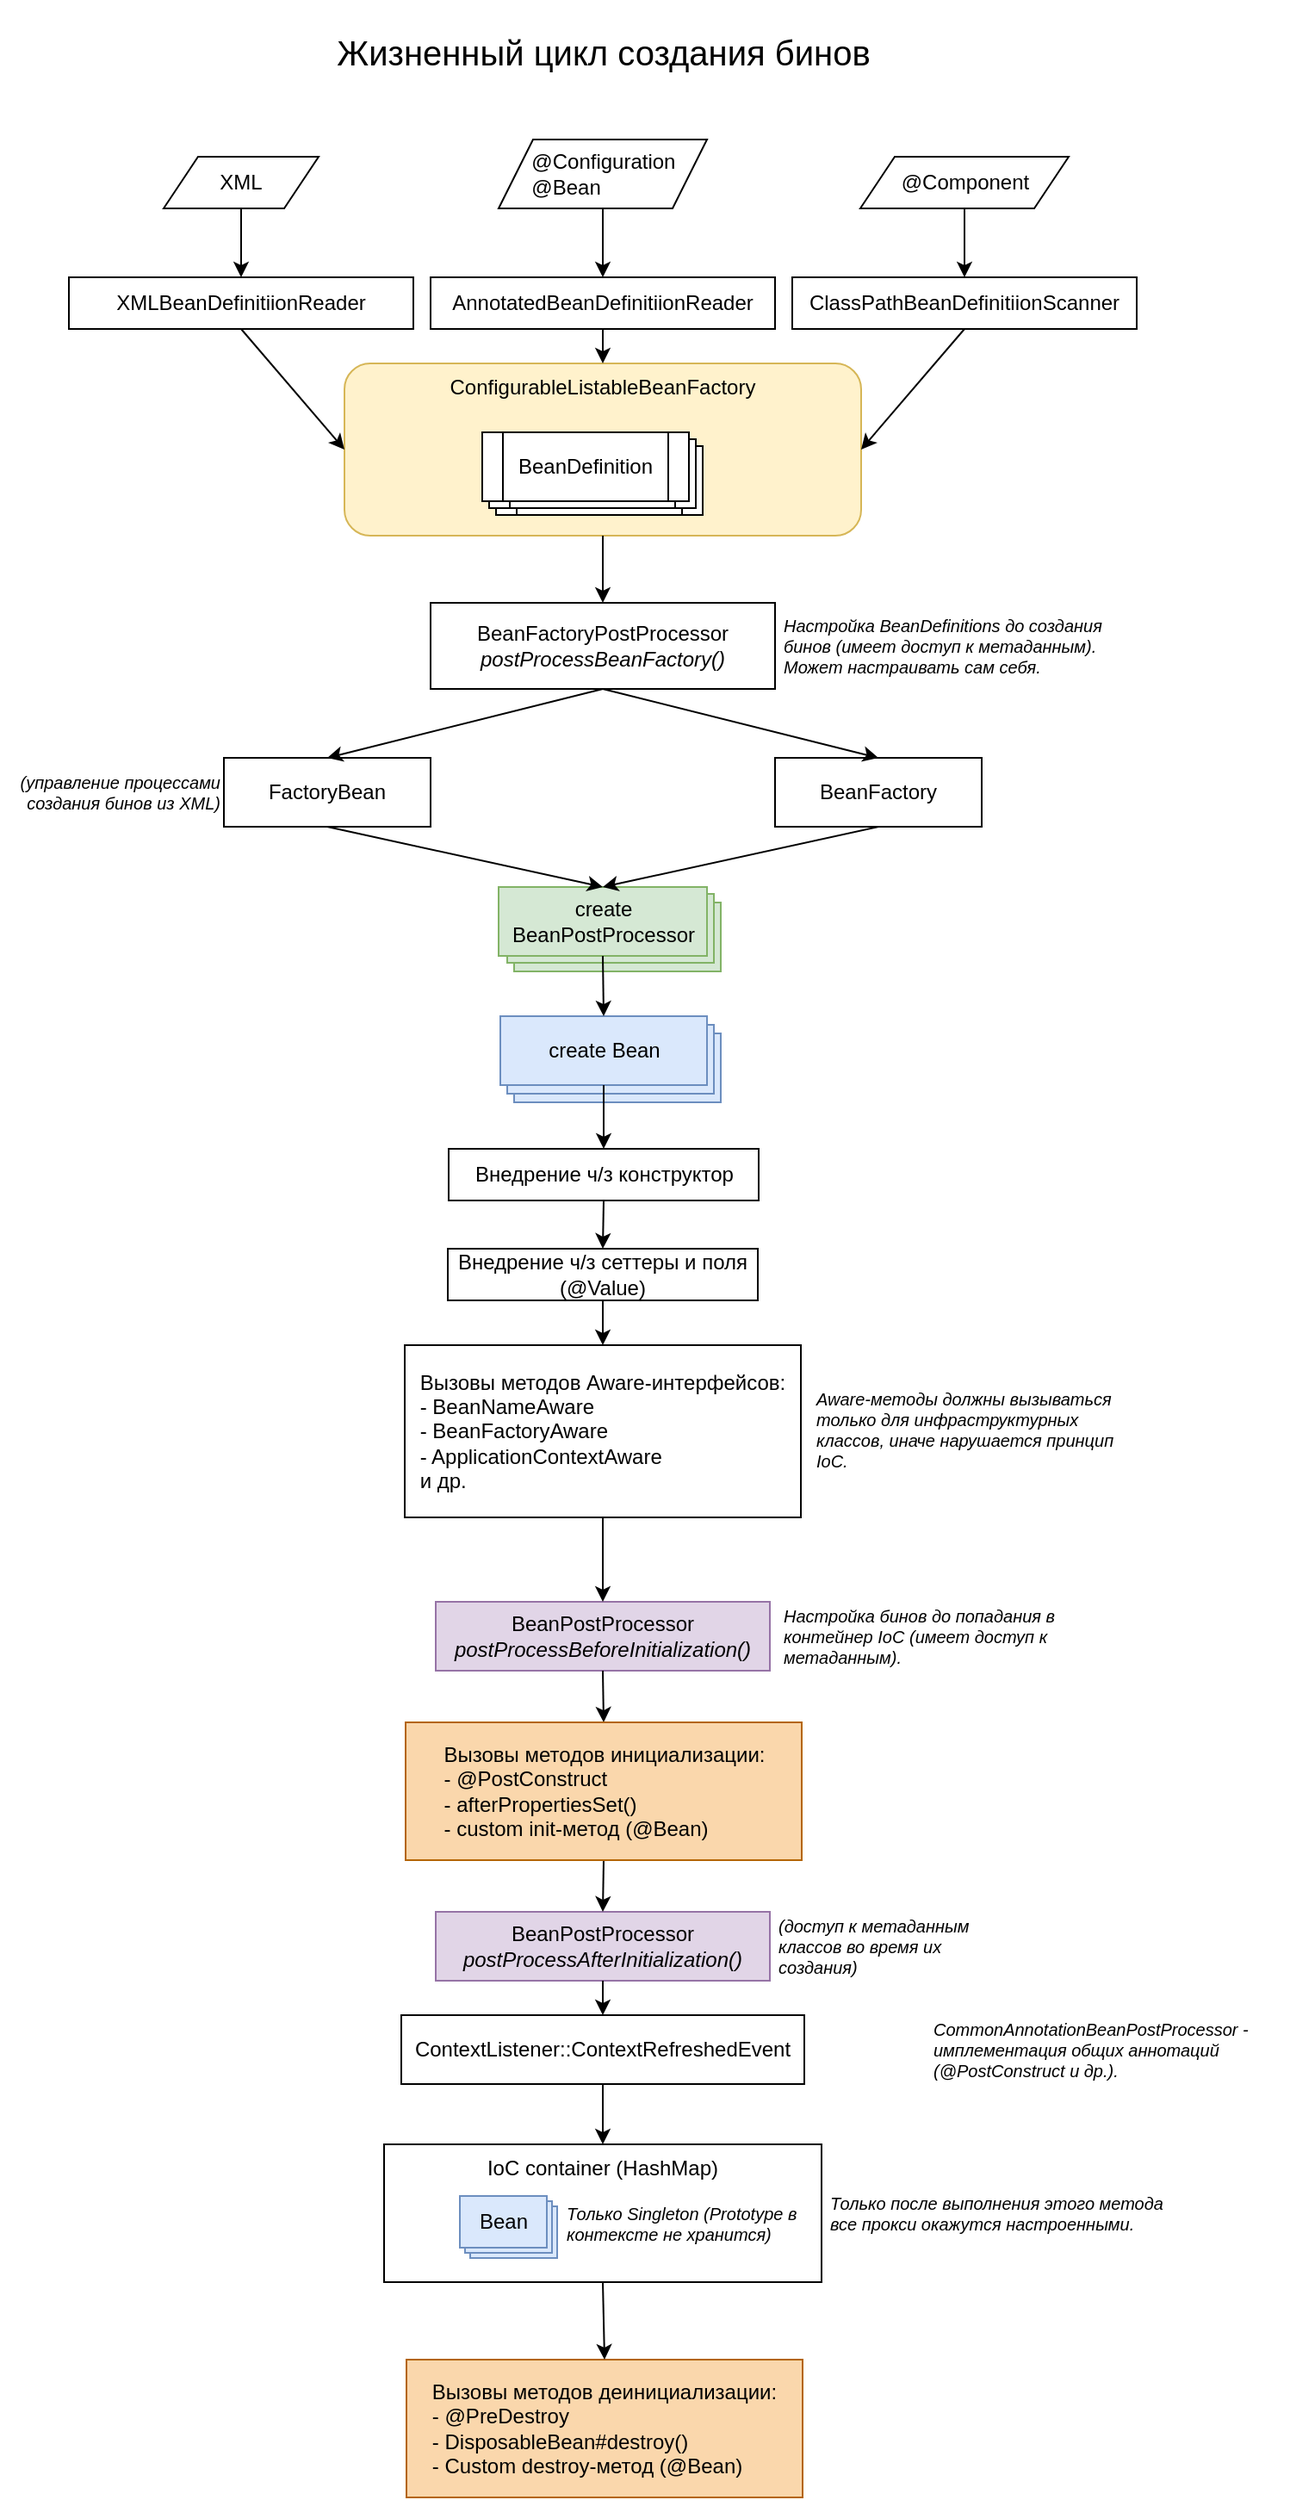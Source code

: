 <mxfile version="20.8.23" type="device"><diagram name="Страница 1" id="t_OzMWa1DYyP6FaLKw53"><mxGraphModel dx="987" dy="556" grid="1" gridSize="10" guides="1" tooltips="1" connect="1" arrows="1" fold="1" page="1" pageScale="1" pageWidth="827" pageHeight="1169" math="0" shadow="0"><root><mxCell id="0"/><mxCell id="1" parent="0"/><mxCell id="HV0Yj39bNYFvpT4PDOCr-47" value="ConfigurableListableBeanFactory" style="rounded=1;whiteSpace=wrap;html=1;fontSize=12;verticalAlign=top;fillColor=#fff2cc;strokeColor=#d6b656;" parent="1" vertex="1"><mxGeometry x="240" y="221" width="300" height="100" as="geometry"/></mxCell><mxCell id="HV0Yj39bNYFvpT4PDOCr-1" value="XMLBeanDefinitiionReader" style="rounded=0;whiteSpace=wrap;html=1;" parent="1" vertex="1"><mxGeometry x="80" y="171" width="200" height="30" as="geometry"/></mxCell><mxCell id="HV0Yj39bNYFvpT4PDOCr-2" value="AnnotatedBeanDefinitiionReader" style="rounded=0;whiteSpace=wrap;html=1;" parent="1" vertex="1"><mxGeometry x="290" y="171" width="200" height="30" as="geometry"/></mxCell><mxCell id="HV0Yj39bNYFvpT4PDOCr-3" value="ClassPathBeanDefinitiionScanner" style="rounded=0;whiteSpace=wrap;html=1;" parent="1" vertex="1"><mxGeometry x="500" y="171" width="200" height="30" as="geometry"/></mxCell><mxCell id="HV0Yj39bNYFvpT4PDOCr-5" value="XML" style="shape=parallelogram;perimeter=parallelogramPerimeter;whiteSpace=wrap;html=1;fixedSize=1;" parent="1" vertex="1"><mxGeometry x="135" y="101" width="90" height="30" as="geometry"/></mxCell><mxCell id="HV0Yj39bNYFvpT4PDOCr-6" value="@Component" style="shape=parallelogram;perimeter=parallelogramPerimeter;whiteSpace=wrap;html=1;fixedSize=1;" parent="1" vertex="1"><mxGeometry x="539.5" y="101" width="121" height="30" as="geometry"/></mxCell><mxCell id="HV0Yj39bNYFvpT4PDOCr-11" value="BeanFactoryPostProcessor&lt;br&gt;&lt;i&gt;postProcessBeanFactory()&lt;/i&gt;" style="rounded=0;whiteSpace=wrap;html=1;" parent="1" vertex="1"><mxGeometry x="290" y="360" width="200" height="50" as="geometry"/></mxCell><mxCell id="HV0Yj39bNYFvpT4PDOCr-14" value="FactoryBean" style="rounded=0;whiteSpace=wrap;html=1;" parent="1" vertex="1"><mxGeometry x="170" y="450" width="120" height="40" as="geometry"/></mxCell><mxCell id="HV0Yj39bNYFvpT4PDOCr-15" value="BeanFactory" style="rounded=0;whiteSpace=wrap;html=1;" parent="1" vertex="1"><mxGeometry x="490" y="450" width="120" height="40" as="geometry"/></mxCell><mxCell id="HV0Yj39bNYFvpT4PDOCr-16" value="(управление процессами создания бинов из XML)" style="text;html=1;strokeColor=none;fillColor=none;align=right;verticalAlign=middle;whiteSpace=wrap;rounded=0;fontStyle=2;fontSize=10;" parent="1" vertex="1"><mxGeometry x="40" y="450" width="130" height="40" as="geometry"/></mxCell><mxCell id="HV0Yj39bNYFvpT4PDOCr-26" value="BeanPostProcessor&lt;br&gt;&lt;i&gt;postProcessBeforeInitialization()&lt;/i&gt;" style="rounded=0;whiteSpace=wrap;html=1;fillColor=#e1d5e7;strokeColor=#9673a6;" parent="1" vertex="1"><mxGeometry x="293" y="940" width="194" height="40" as="geometry"/></mxCell><mxCell id="HV0Yj39bNYFvpT4PDOCr-27" value="BeanPostProcessor&lt;br&gt;&lt;i&gt;postProcessAfterInitialization()&lt;/i&gt;" style="rounded=0;whiteSpace=wrap;html=1;fillColor=#e1d5e7;strokeColor=#9673a6;" parent="1" vertex="1"><mxGeometry x="293" y="1120" width="194" height="40" as="geometry"/></mxCell><mxCell id="HV0Yj39bNYFvpT4PDOCr-29" value="CommonAnnotationBeanPostProcessor - имплементация общих аннотаций (@PostConstruct и др.)." style="text;html=1;strokeColor=none;fillColor=none;align=left;verticalAlign=middle;whiteSpace=wrap;rounded=0;fontStyle=2;fontSize=10;" parent="1" vertex="1"><mxGeometry x="580" y="1180" width="208" height="40" as="geometry"/></mxCell><mxCell id="HV0Yj39bNYFvpT4PDOCr-30" value="Только после выполнения этого метода все прокси окажутся настроенными." style="text;html=1;strokeColor=none;fillColor=none;align=left;verticalAlign=middle;whiteSpace=wrap;rounded=0;fontStyle=2;fontSize=10;" parent="1" vertex="1"><mxGeometry x="520" y="1275" width="200" height="40" as="geometry"/></mxCell><mxCell id="HV0Yj39bNYFvpT4PDOCr-31" value="ContextListener::ContextRefreshedEvent" style="rounded=0;whiteSpace=wrap;html=1;" parent="1" vertex="1"><mxGeometry x="273" y="1180" width="234" height="40" as="geometry"/></mxCell><mxCell id="HV0Yj39bNYFvpT4PDOCr-32" value="IoC container (HashMap)&lt;br&gt;" style="rounded=0;whiteSpace=wrap;html=1;verticalAlign=top;" parent="1" vertex="1"><mxGeometry x="263" y="1255" width="254" height="80" as="geometry"/></mxCell><mxCell id="HV0Yj39bNYFvpT4PDOCr-36" value="" style="group" parent="1" vertex="1" connectable="0"><mxGeometry x="329.5" y="525" width="129" height="49" as="geometry"/></mxCell><mxCell id="HV0Yj39bNYFvpT4PDOCr-18" value="BeanPostProcessor creation" style="rounded=0;whiteSpace=wrap;html=1;fillColor=#d5e8d4;strokeColor=#82b366;" parent="HV0Yj39bNYFvpT4PDOCr-36" vertex="1"><mxGeometry x="9" y="9" width="120" height="40" as="geometry"/></mxCell><mxCell id="HV0Yj39bNYFvpT4PDOCr-19" value="BeanPostProcessor creation" style="rounded=0;whiteSpace=wrap;html=1;fillColor=#d5e8d4;strokeColor=#82b366;" parent="HV0Yj39bNYFvpT4PDOCr-36" vertex="1"><mxGeometry x="5" y="4" width="120" height="40" as="geometry"/></mxCell><mxCell id="HV0Yj39bNYFvpT4PDOCr-17" value="create BeanPostProcessor" style="rounded=0;whiteSpace=wrap;html=1;fillColor=#d5e8d4;strokeColor=#82b366;" parent="HV0Yj39bNYFvpT4PDOCr-36" vertex="1"><mxGeometry width="121" height="40" as="geometry"/></mxCell><mxCell id="HV0Yj39bNYFvpT4PDOCr-39" value="" style="group" parent="1" vertex="1" connectable="0"><mxGeometry x="330.5" y="600" width="128" height="50" as="geometry"/></mxCell><mxCell id="HV0Yj39bNYFvpT4PDOCr-22" value="Bean creation" style="rounded=0;whiteSpace=wrap;html=1;fillColor=#dae8fc;strokeColor=#6c8ebf;" parent="HV0Yj39bNYFvpT4PDOCr-39" vertex="1"><mxGeometry x="8" y="10" width="120" height="40" as="geometry"/></mxCell><mxCell id="HV0Yj39bNYFvpT4PDOCr-23" value="Bean creation" style="rounded=0;whiteSpace=wrap;html=1;fillColor=#dae8fc;strokeColor=#6c8ebf;" parent="HV0Yj39bNYFvpT4PDOCr-39" vertex="1"><mxGeometry x="4" y="5" width="120" height="40" as="geometry"/></mxCell><mxCell id="HV0Yj39bNYFvpT4PDOCr-21" value="create Bean" style="rounded=0;whiteSpace=wrap;html=1;fillColor=#dae8fc;strokeColor=#6c8ebf;" parent="HV0Yj39bNYFvpT4PDOCr-39" vertex="1"><mxGeometry width="120" height="40" as="geometry"/></mxCell><mxCell id="HV0Yj39bNYFvpT4PDOCr-42" value="" style="group" parent="1" vertex="1" connectable="0"><mxGeometry x="307" y="1285" width="56.5" height="36" as="geometry"/></mxCell><mxCell id="HV0Yj39bNYFvpT4PDOCr-38" value="Bean" style="rounded=0;whiteSpace=wrap;html=1;fillColor=#dae8fc;strokeColor=#6c8ebf;" parent="HV0Yj39bNYFvpT4PDOCr-42" vertex="1"><mxGeometry x="6" y="6" width="50.5" height="30" as="geometry"/></mxCell><mxCell id="HV0Yj39bNYFvpT4PDOCr-40" value="Bean" style="rounded=0;whiteSpace=wrap;html=1;fillColor=#dae8fc;strokeColor=#6c8ebf;" parent="HV0Yj39bNYFvpT4PDOCr-42" vertex="1"><mxGeometry x="3" y="3" width="50.5" height="30" as="geometry"/></mxCell><mxCell id="HV0Yj39bNYFvpT4PDOCr-41" value="Bean" style="rounded=0;whiteSpace=wrap;html=1;fillColor=#dae8fc;strokeColor=#6c8ebf;" parent="HV0Yj39bNYFvpT4PDOCr-42" vertex="1"><mxGeometry width="50.5" height="30" as="geometry"/></mxCell><mxCell id="HV0Yj39bNYFvpT4PDOCr-43" value="Только Singleton (Prototype в контексте не хранится)" style="text;html=1;strokeColor=none;fillColor=none;align=left;verticalAlign=middle;whiteSpace=wrap;rounded=0;fontStyle=2;fontSize=10;" parent="1" vertex="1"><mxGeometry x="367" y="1281" width="140" height="40" as="geometry"/></mxCell><mxCell id="HV0Yj39bNYFvpT4PDOCr-44" value="" style="group" parent="1" vertex="1" connectable="0"><mxGeometry x="320" y="261" width="128" height="48" as="geometry"/></mxCell><mxCell id="HV0Yj39bNYFvpT4PDOCr-9" value="BeanDefinition" style="shape=process;whiteSpace=wrap;html=1;backgroundOutline=1;" parent="HV0Yj39bNYFvpT4PDOCr-44" vertex="1"><mxGeometry x="8" y="8" width="120" height="40" as="geometry"/></mxCell><mxCell id="HV0Yj39bNYFvpT4PDOCr-8" value="BeanDefinition" style="shape=process;whiteSpace=wrap;html=1;backgroundOutline=1;" parent="HV0Yj39bNYFvpT4PDOCr-44" vertex="1"><mxGeometry x="4" y="4" width="120" height="40" as="geometry"/></mxCell><mxCell id="HV0Yj39bNYFvpT4PDOCr-7" value="BeanDefinition" style="shape=process;whiteSpace=wrap;html=1;backgroundOutline=1;" parent="HV0Yj39bNYFvpT4PDOCr-44" vertex="1"><mxGeometry width="120" height="40" as="geometry"/></mxCell><mxCell id="HV0Yj39bNYFvpT4PDOCr-45" value="&amp;nbsp; &amp;nbsp; &amp;nbsp;@Configuration&lt;br&gt;&amp;nbsp; &amp;nbsp; &amp;nbsp;@Bean" style="shape=parallelogram;perimeter=parallelogramPerimeter;whiteSpace=wrap;html=1;fixedSize=1;align=left;" parent="1" vertex="1"><mxGeometry x="329.5" y="91" width="121" height="40" as="geometry"/></mxCell><mxCell id="HV0Yj39bNYFvpT4PDOCr-49" value="" style="endArrow=classic;html=1;rounded=0;fontSize=12;entryX=0.5;entryY=0;entryDx=0;entryDy=0;exitX=0.5;exitY=1;exitDx=0;exitDy=0;" parent="1" source="HV0Yj39bNYFvpT4PDOCr-5" target="HV0Yj39bNYFvpT4PDOCr-1" edge="1"><mxGeometry width="50" height="50" relative="1" as="geometry"><mxPoint x="510" y="311" as="sourcePoint"/><mxPoint x="560" y="261" as="targetPoint"/></mxGeometry></mxCell><mxCell id="HV0Yj39bNYFvpT4PDOCr-50" value="" style="endArrow=classic;html=1;rounded=0;fontSize=12;entryX=0.5;entryY=0;entryDx=0;entryDy=0;exitX=0.5;exitY=1;exitDx=0;exitDy=0;" parent="1" source="HV0Yj39bNYFvpT4PDOCr-45" target="HV0Yj39bNYFvpT4PDOCr-2" edge="1"><mxGeometry width="50" height="50" relative="1" as="geometry"><mxPoint x="510" y="311" as="sourcePoint"/><mxPoint x="560" y="261" as="targetPoint"/></mxGeometry></mxCell><mxCell id="HV0Yj39bNYFvpT4PDOCr-51" value="" style="endArrow=classic;html=1;rounded=0;fontSize=12;entryX=0.5;entryY=0;entryDx=0;entryDy=0;exitX=0.5;exitY=1;exitDx=0;exitDy=0;" parent="1" source="HV0Yj39bNYFvpT4PDOCr-6" target="HV0Yj39bNYFvpT4PDOCr-3" edge="1"><mxGeometry width="50" height="50" relative="1" as="geometry"><mxPoint x="510" y="311" as="sourcePoint"/><mxPoint x="560" y="261" as="targetPoint"/></mxGeometry></mxCell><mxCell id="HV0Yj39bNYFvpT4PDOCr-54" value="" style="endArrow=classic;html=1;rounded=0;fontSize=12;exitX=0.5;exitY=1;exitDx=0;exitDy=0;entryX=0;entryY=0.5;entryDx=0;entryDy=0;" parent="1" source="HV0Yj39bNYFvpT4PDOCr-1" target="HV0Yj39bNYFvpT4PDOCr-47" edge="1"><mxGeometry width="50" height="50" relative="1" as="geometry"><mxPoint x="510" y="311" as="sourcePoint"/><mxPoint x="560" y="261" as="targetPoint"/></mxGeometry></mxCell><mxCell id="HV0Yj39bNYFvpT4PDOCr-55" value="" style="endArrow=classic;html=1;rounded=0;fontSize=12;entryX=0.5;entryY=0;entryDx=0;entryDy=0;exitX=0.5;exitY=1;exitDx=0;exitDy=0;" parent="1" source="HV0Yj39bNYFvpT4PDOCr-2" target="HV0Yj39bNYFvpT4PDOCr-47" edge="1"><mxGeometry width="50" height="50" relative="1" as="geometry"><mxPoint x="510" y="311" as="sourcePoint"/><mxPoint x="560" y="261" as="targetPoint"/></mxGeometry></mxCell><mxCell id="HV0Yj39bNYFvpT4PDOCr-56" value="" style="endArrow=classic;html=1;rounded=0;fontSize=12;exitX=0.5;exitY=1;exitDx=0;exitDy=0;entryX=1;entryY=0.5;entryDx=0;entryDy=0;" parent="1" source="HV0Yj39bNYFvpT4PDOCr-3" target="HV0Yj39bNYFvpT4PDOCr-47" edge="1"><mxGeometry width="50" height="50" relative="1" as="geometry"><mxPoint x="510" y="311" as="sourcePoint"/><mxPoint x="650" y="331" as="targetPoint"/></mxGeometry></mxCell><mxCell id="HV0Yj39bNYFvpT4PDOCr-57" value="" style="endArrow=classic;html=1;rounded=0;fontSize=12;entryX=0.5;entryY=0;entryDx=0;entryDy=0;exitX=0.5;exitY=1;exitDx=0;exitDy=0;" parent="1" source="HV0Yj39bNYFvpT4PDOCr-47" target="HV0Yj39bNYFvpT4PDOCr-11" edge="1"><mxGeometry width="50" height="50" relative="1" as="geometry"><mxPoint x="510" y="330" as="sourcePoint"/><mxPoint x="560" y="280" as="targetPoint"/></mxGeometry></mxCell><mxCell id="HV0Yj39bNYFvpT4PDOCr-58" value="" style="endArrow=classic;html=1;rounded=0;fontSize=12;entryX=0.5;entryY=0;entryDx=0;entryDy=0;exitX=0.5;exitY=1;exitDx=0;exitDy=0;" parent="1" source="HV0Yj39bNYFvpT4PDOCr-15" target="HV0Yj39bNYFvpT4PDOCr-17" edge="1"><mxGeometry width="50" height="50" relative="1" as="geometry"><mxPoint x="510" y="610" as="sourcePoint"/><mxPoint x="560" y="560" as="targetPoint"/></mxGeometry></mxCell><mxCell id="HV0Yj39bNYFvpT4PDOCr-59" value="" style="endArrow=classic;html=1;rounded=0;fontSize=12;entryX=0.5;entryY=0;entryDx=0;entryDy=0;exitX=0.5;exitY=1;exitDx=0;exitDy=0;" parent="1" source="HV0Yj39bNYFvpT4PDOCr-14" target="HV0Yj39bNYFvpT4PDOCr-17" edge="1"><mxGeometry width="50" height="50" relative="1" as="geometry"><mxPoint x="510" y="610" as="sourcePoint"/><mxPoint x="390" y="520" as="targetPoint"/></mxGeometry></mxCell><mxCell id="HV0Yj39bNYFvpT4PDOCr-60" value="" style="endArrow=classic;html=1;rounded=0;fontSize=12;entryX=0.5;entryY=0;entryDx=0;entryDy=0;exitX=0.5;exitY=1;exitDx=0;exitDy=0;" parent="1" source="HV0Yj39bNYFvpT4PDOCr-11" target="HV0Yj39bNYFvpT4PDOCr-15" edge="1"><mxGeometry width="50" height="50" relative="1" as="geometry"><mxPoint x="510" y="610" as="sourcePoint"/><mxPoint x="560" y="560" as="targetPoint"/></mxGeometry></mxCell><mxCell id="HV0Yj39bNYFvpT4PDOCr-61" value="" style="endArrow=classic;html=1;rounded=0;fontSize=12;entryX=0.5;entryY=0;entryDx=0;entryDy=0;exitX=0.5;exitY=1;exitDx=0;exitDy=0;" parent="1" source="HV0Yj39bNYFvpT4PDOCr-11" target="HV0Yj39bNYFvpT4PDOCr-14" edge="1"><mxGeometry width="50" height="50" relative="1" as="geometry"><mxPoint x="510" y="610" as="sourcePoint"/><mxPoint x="560" y="560" as="targetPoint"/></mxGeometry></mxCell><mxCell id="HV0Yj39bNYFvpT4PDOCr-62" value="" style="endArrow=classic;html=1;rounded=0;fontSize=12;entryX=0.5;entryY=0;entryDx=0;entryDy=0;exitX=0.5;exitY=1;exitDx=0;exitDy=0;" parent="1" source="HV0Yj39bNYFvpT4PDOCr-17" target="HV0Yj39bNYFvpT4PDOCr-21" edge="1"><mxGeometry width="50" height="50" relative="1" as="geometry"><mxPoint x="515" y="610" as="sourcePoint"/><mxPoint x="565" y="560" as="targetPoint"/></mxGeometry></mxCell><mxCell id="HV0Yj39bNYFvpT4PDOCr-63" value="" style="endArrow=classic;html=1;rounded=0;fontSize=12;entryX=0.5;entryY=0;entryDx=0;entryDy=0;exitX=0.5;exitY=1;exitDx=0;exitDy=0;" parent="1" source="HV0Yj39bNYFvpT4PDOCr-21" target="HV0Yj39bNYFvpT4PDOCr-68" edge="1"><mxGeometry width="50" height="50" relative="1" as="geometry"><mxPoint x="518" y="700" as="sourcePoint"/><mxPoint x="568" y="650" as="targetPoint"/></mxGeometry></mxCell><mxCell id="HV0Yj39bNYFvpT4PDOCr-64" value="" style="endArrow=classic;html=1;rounded=0;fontSize=12;entryX=0.5;entryY=0;entryDx=0;entryDy=0;exitX=0.5;exitY=1;exitDx=0;exitDy=0;" parent="1" source="HV0Yj39bNYFvpT4PDOCr-26" target="HV0Yj39bNYFvpT4PDOCr-77" edge="1"><mxGeometry width="50" height="50" relative="1" as="geometry"><mxPoint x="517" y="1010" as="sourcePoint"/><mxPoint x="567" y="960" as="targetPoint"/></mxGeometry></mxCell><mxCell id="HV0Yj39bNYFvpT4PDOCr-65" value="" style="endArrow=classic;html=1;rounded=0;fontSize=12;entryX=0.5;entryY=0;entryDx=0;entryDy=0;exitX=0.5;exitY=1;exitDx=0;exitDy=0;" parent="1" source="HV0Yj39bNYFvpT4PDOCr-77" target="HV0Yj39bNYFvpT4PDOCr-27" edge="1"><mxGeometry width="50" height="50" relative="1" as="geometry"><mxPoint x="517" y="1190" as="sourcePoint"/><mxPoint x="567" y="1140" as="targetPoint"/></mxGeometry></mxCell><mxCell id="HV0Yj39bNYFvpT4PDOCr-66" value="" style="endArrow=classic;html=1;rounded=0;fontSize=12;exitX=0.5;exitY=1;exitDx=0;exitDy=0;" parent="1" source="HV0Yj39bNYFvpT4PDOCr-27" target="HV0Yj39bNYFvpT4PDOCr-31" edge="1"><mxGeometry width="50" height="50" relative="1" as="geometry"><mxPoint x="517" y="1190" as="sourcePoint"/><mxPoint x="567" y="1140" as="targetPoint"/></mxGeometry></mxCell><mxCell id="HV0Yj39bNYFvpT4PDOCr-67" value="" style="endArrow=classic;html=1;rounded=0;fontSize=12;exitX=0.5;exitY=1;exitDx=0;exitDy=0;entryX=0.5;entryY=0;entryDx=0;entryDy=0;" parent="1" source="HV0Yj39bNYFvpT4PDOCr-31" target="HV0Yj39bNYFvpT4PDOCr-32" edge="1"><mxGeometry width="50" height="50" relative="1" as="geometry"><mxPoint x="517" y="1190" as="sourcePoint"/><mxPoint x="567" y="1140" as="targetPoint"/></mxGeometry></mxCell><mxCell id="HV0Yj39bNYFvpT4PDOCr-68" value="Внедрение ч/з конструктор" style="rounded=0;whiteSpace=wrap;html=1;fontSize=12;" parent="1" vertex="1"><mxGeometry x="300.5" y="677" width="180" height="30" as="geometry"/></mxCell><mxCell id="HV0Yj39bNYFvpT4PDOCr-69" value="Внедрение ч/з сеттеры и поля (@Value)" style="rounded=0;whiteSpace=wrap;html=1;fontSize=12;" parent="1" vertex="1"><mxGeometry x="300" y="735" width="180" height="30" as="geometry"/></mxCell><mxCell id="HV0Yj39bNYFvpT4PDOCr-70" value="&lt;div style=&quot;text-align: left;&quot;&gt;&lt;span style=&quot;background-color: initial;&quot;&gt;Вызовы методов Aware-интерфейсов:&lt;/span&gt;&lt;/div&gt;&lt;div style=&quot;text-align: left;&quot;&gt;- BeanNameAware&lt;/div&gt;&lt;div style=&quot;text-align: left;&quot;&gt;- BeanFactoryAware&lt;/div&gt;&lt;div style=&quot;text-align: left;&quot;&gt;- ApplicationContextAware&lt;/div&gt;&lt;div style=&quot;text-align: left;&quot;&gt;и др.&lt;/div&gt;" style="rounded=0;whiteSpace=wrap;html=1;fontSize=12;" parent="1" vertex="1"><mxGeometry x="275" y="791" width="230" height="100" as="geometry"/></mxCell><mxCell id="HV0Yj39bNYFvpT4PDOCr-71" value="&lt;div style=&quot;text-align: left;&quot;&gt;&lt;span style=&quot;background-color: initial;&quot;&gt;Вызовы методов деинициализации:&lt;/span&gt;&lt;/div&gt;&lt;div style=&quot;text-align: left;&quot;&gt;- @PreDestroy&lt;/div&gt;&lt;div style=&quot;text-align: left;&quot;&gt;- DisposableBean#destroy()&lt;/div&gt;&lt;div style=&quot;text-align: left;&quot;&gt;- Custom destroy-метод (@Bean)&lt;/div&gt;" style="rounded=0;whiteSpace=wrap;html=1;fontSize=12;fillColor=#fad7ac;strokeColor=#b46504;" parent="1" vertex="1"><mxGeometry x="276" y="1380" width="230" height="80" as="geometry"/></mxCell><mxCell id="HV0Yj39bNYFvpT4PDOCr-72" value="" style="endArrow=classic;html=1;rounded=0;fontSize=12;entryX=0.5;entryY=0;entryDx=0;entryDy=0;exitX=0.5;exitY=1;exitDx=0;exitDy=0;" parent="1" source="HV0Yj39bNYFvpT4PDOCr-32" target="HV0Yj39bNYFvpT4PDOCr-71" edge="1"><mxGeometry width="50" height="50" relative="1" as="geometry"><mxPoint x="367" y="1150" as="sourcePoint"/><mxPoint x="417" y="1100" as="targetPoint"/></mxGeometry></mxCell><mxCell id="HV0Yj39bNYFvpT4PDOCr-73" value="" style="endArrow=classic;html=1;rounded=0;fontSize=12;exitX=0.5;exitY=1;exitDx=0;exitDy=0;entryX=0.5;entryY=0;entryDx=0;entryDy=0;" parent="1" source="HV0Yj39bNYFvpT4PDOCr-68" target="HV0Yj39bNYFvpT4PDOCr-69" edge="1"><mxGeometry width="50" height="50" relative="1" as="geometry"><mxPoint x="368" y="690" as="sourcePoint"/><mxPoint x="418" y="640" as="targetPoint"/></mxGeometry></mxCell><mxCell id="HV0Yj39bNYFvpT4PDOCr-74" value="" style="endArrow=classic;html=1;rounded=0;fontSize=12;exitX=0.5;exitY=1;exitDx=0;exitDy=0;entryX=0.5;entryY=0;entryDx=0;entryDy=0;" parent="1" source="HV0Yj39bNYFvpT4PDOCr-69" target="HV0Yj39bNYFvpT4PDOCr-70" edge="1"><mxGeometry width="50" height="50" relative="1" as="geometry"><mxPoint x="368" y="690" as="sourcePoint"/><mxPoint x="418" y="640" as="targetPoint"/></mxGeometry></mxCell><mxCell id="HV0Yj39bNYFvpT4PDOCr-75" value="" style="endArrow=classic;html=1;rounded=0;fontSize=12;exitX=0.5;exitY=1;exitDx=0;exitDy=0;entryX=0.5;entryY=0;entryDx=0;entryDy=0;" parent="1" source="HV0Yj39bNYFvpT4PDOCr-70" target="HV0Yj39bNYFvpT4PDOCr-26" edge="1"><mxGeometry width="50" height="50" relative="1" as="geometry"><mxPoint x="368" y="690" as="sourcePoint"/><mxPoint x="418" y="640" as="targetPoint"/></mxGeometry></mxCell><mxCell id="HV0Yj39bNYFvpT4PDOCr-76" value="Жизненный цикл создания бинов" style="text;html=1;strokeColor=none;fillColor=none;align=center;verticalAlign=middle;whiteSpace=wrap;rounded=0;fontSize=20;" parent="1" vertex="1"><mxGeometry x="214.75" y="10" width="350.5" height="60" as="geometry"/></mxCell><mxCell id="HV0Yj39bNYFvpT4PDOCr-77" value="&lt;div style=&quot;text-align: left;&quot;&gt;&lt;span style=&quot;background-color: initial;&quot;&gt;Вызовы методов инициализации:&lt;/span&gt;&lt;/div&gt;&lt;div style=&quot;text-align: left;&quot;&gt;- @PostConstruct&lt;br&gt;&lt;/div&gt;&lt;div style=&quot;text-align: left;&quot;&gt;- afterPropertiesSet()&lt;br&gt;&lt;/div&gt;&lt;div style=&quot;text-align: left;&quot;&gt;- custom init-метод (@Bean)&lt;/div&gt;" style="rounded=0;whiteSpace=wrap;html=1;fontSize=12;fillColor=#fad7ac;strokeColor=#b46504;" parent="1" vertex="1"><mxGeometry x="275.5" y="1010" width="230" height="80" as="geometry"/></mxCell><mxCell id="HV0Yj39bNYFvpT4PDOCr-79" value="Настройка бинов до попадания в контейнер IoC (имеет доступ к метаданным)." style="text;html=1;strokeColor=none;fillColor=none;align=left;verticalAlign=middle;whiteSpace=wrap;rounded=0;fontStyle=2;fontSize=10;" parent="1" vertex="1"><mxGeometry x="493" y="940" width="187" height="40" as="geometry"/></mxCell><mxCell id="HV0Yj39bNYFvpT4PDOCr-80" value="(доступ к метаданным классов во время их создания)" style="text;html=1;strokeColor=none;fillColor=none;align=left;verticalAlign=middle;whiteSpace=wrap;rounded=0;fontStyle=2;fontSize=10;" parent="1" vertex="1"><mxGeometry x="490" y="1120" width="140" height="40" as="geometry"/></mxCell><mxCell id="HV0Yj39bNYFvpT4PDOCr-81" value="Aware-методы должны вызываться только для инфраструктурных классов, иначе нарушается принцип IoC." style="text;html=1;strokeColor=none;fillColor=none;align=left;verticalAlign=middle;whiteSpace=wrap;rounded=0;fontStyle=2;fontSize=10;" parent="1" vertex="1"><mxGeometry x="512" y="810" width="178" height="60" as="geometry"/></mxCell><mxCell id="HV0Yj39bNYFvpT4PDOCr-82" value="Настройка BeanDefinitions до создания бинов (имеет доступ к метаданным).&lt;br&gt;Может настраивать сам себя." style="text;html=1;strokeColor=none;fillColor=none;align=left;verticalAlign=middle;whiteSpace=wrap;rounded=0;fontStyle=2;fontSize=10;" parent="1" vertex="1"><mxGeometry x="493" y="360" width="217" height="50" as="geometry"/></mxCell></root></mxGraphModel></diagram></mxfile>